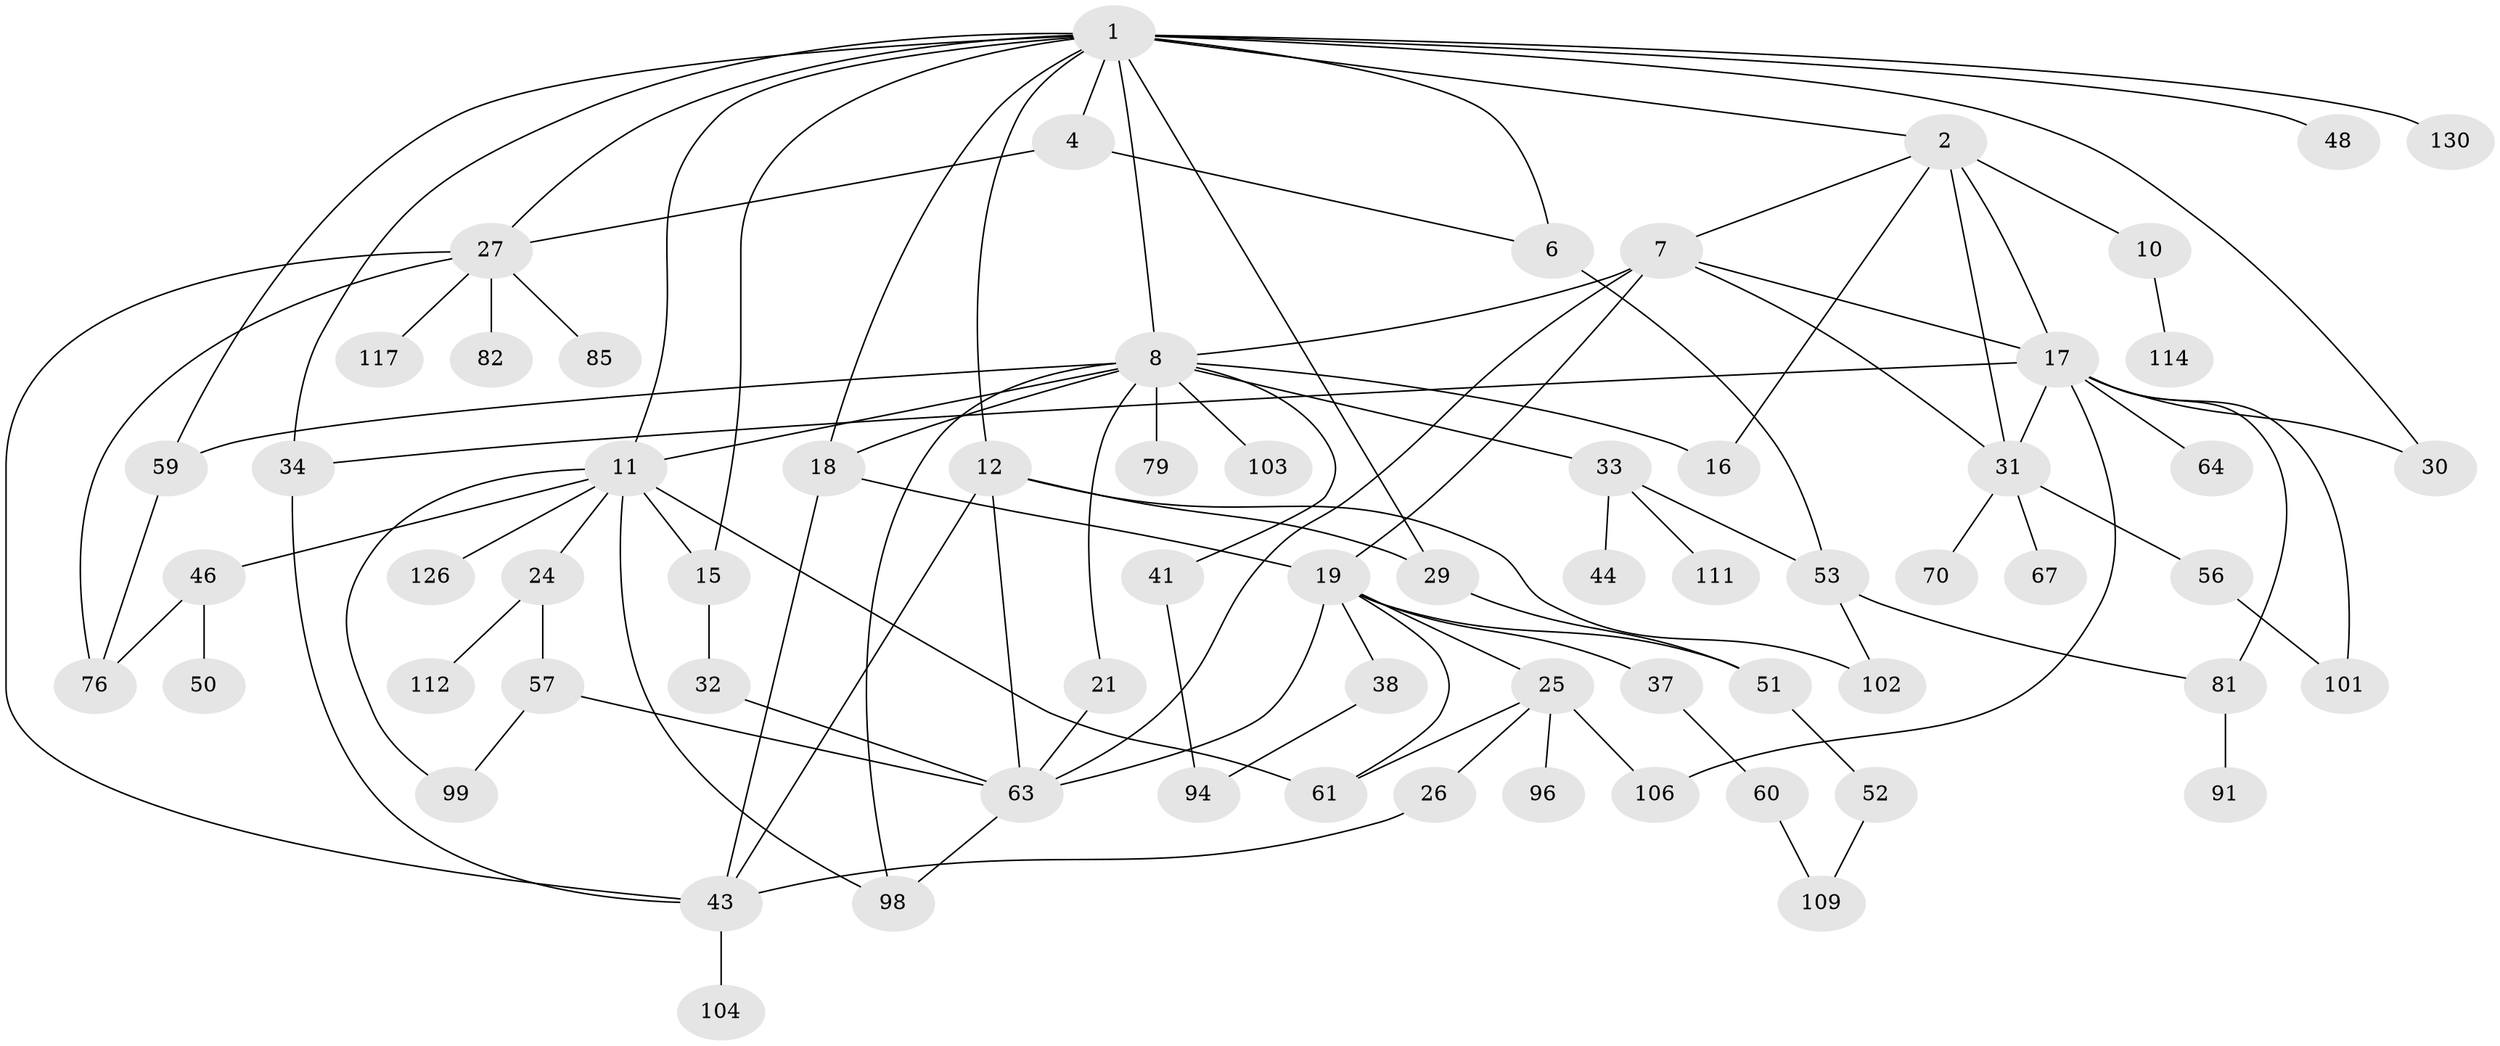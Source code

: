 // original degree distribution, {4: 0.08888888888888889, 6: 0.02962962962962963, 14: 0.007407407407407408, 3: 0.2074074074074074, 2: 0.34074074074074073, 5: 0.07407407407407407, 7: 0.007407407407407408, 1: 0.24444444444444444}
// Generated by graph-tools (version 1.1) at 2025/16/03/04/25 18:16:59]
// undirected, 67 vertices, 105 edges
graph export_dot {
graph [start="1"]
  node [color=gray90,style=filled];
  1 [super="+3"];
  2;
  4 [super="+54"];
  6 [super="+75"];
  7 [super="+71"];
  8 [super="+9+14"];
  10;
  11 [super="+93+92"];
  12 [super="+13+49"];
  15;
  16 [super="+105"];
  17 [super="+42+20"];
  18 [super="+121"];
  19 [super="+23+100+58"];
  21 [super="+123"];
  24;
  25 [super="+55+83+132"];
  26 [super="+116"];
  27 [super="+78+65+45"];
  29 [super="+80"];
  30 [super="+89"];
  31 [super="+36+35"];
  32;
  33 [super="+39"];
  34 [super="+47"];
  37;
  38;
  41;
  43 [super="+118+84+62"];
  44 [super="+120"];
  46;
  48;
  50 [super="+87"];
  51 [super="+68"];
  52;
  53;
  56 [super="+69+135"];
  57 [super="+66"];
  59 [super="+115+97"];
  60;
  61 [super="+124+86"];
  63 [super="+77+110+73+95"];
  64;
  67;
  70;
  76 [super="+90"];
  79;
  81 [super="+134+107"];
  82;
  85;
  91 [super="+128"];
  94;
  96 [super="+129"];
  98;
  99;
  101 [super="+113+131"];
  102;
  103;
  104;
  106;
  109;
  111;
  112;
  114;
  117;
  126;
  130;
  1 -- 2;
  1 -- 11;
  1 -- 29;
  1 -- 34;
  1 -- 130;
  1 -- 4;
  1 -- 6;
  1 -- 8 [weight=2];
  1 -- 59;
  1 -- 12;
  1 -- 15;
  1 -- 48;
  1 -- 18;
  1 -- 27;
  1 -- 30;
  2 -- 7;
  2 -- 10;
  2 -- 16;
  2 -- 17;
  2 -- 31;
  4 -- 27;
  4 -- 6;
  6 -- 53;
  7 -- 31;
  7 -- 8 [weight=2];
  7 -- 17;
  7 -- 19;
  7 -- 63;
  8 -- 79;
  8 -- 103;
  8 -- 18;
  8 -- 98;
  8 -- 41;
  8 -- 11;
  8 -- 16;
  8 -- 21;
  8 -- 59 [weight=2];
  8 -- 33;
  10 -- 114;
  11 -- 24;
  11 -- 46;
  11 -- 99;
  11 -- 98;
  11 -- 61;
  11 -- 15;
  11 -- 126;
  12 -- 29;
  12 -- 43;
  12 -- 102;
  12 -- 63;
  15 -- 32;
  17 -- 64;
  17 -- 34;
  17 -- 101;
  17 -- 81;
  17 -- 106;
  17 -- 30;
  17 -- 31;
  18 -- 19;
  18 -- 43;
  19 -- 37;
  19 -- 25;
  19 -- 38;
  19 -- 51;
  19 -- 61;
  19 -- 63;
  21 -- 63;
  24 -- 57;
  24 -- 112;
  25 -- 26;
  25 -- 61;
  25 -- 106;
  25 -- 96;
  26 -- 43;
  27 -- 117;
  27 -- 85;
  27 -- 43;
  27 -- 76;
  27 -- 82;
  29 -- 51;
  31 -- 56;
  31 -- 67;
  31 -- 70;
  32 -- 63;
  33 -- 53;
  33 -- 111;
  33 -- 44;
  34 -- 43;
  37 -- 60;
  38 -- 94;
  41 -- 94;
  43 -- 104;
  46 -- 50;
  46 -- 76;
  51 -- 52;
  52 -- 109;
  53 -- 81;
  53 -- 102;
  56 -- 101;
  57 -- 99;
  57 -- 63;
  59 -- 76;
  60 -- 109;
  63 -- 98;
  81 -- 91;
}
